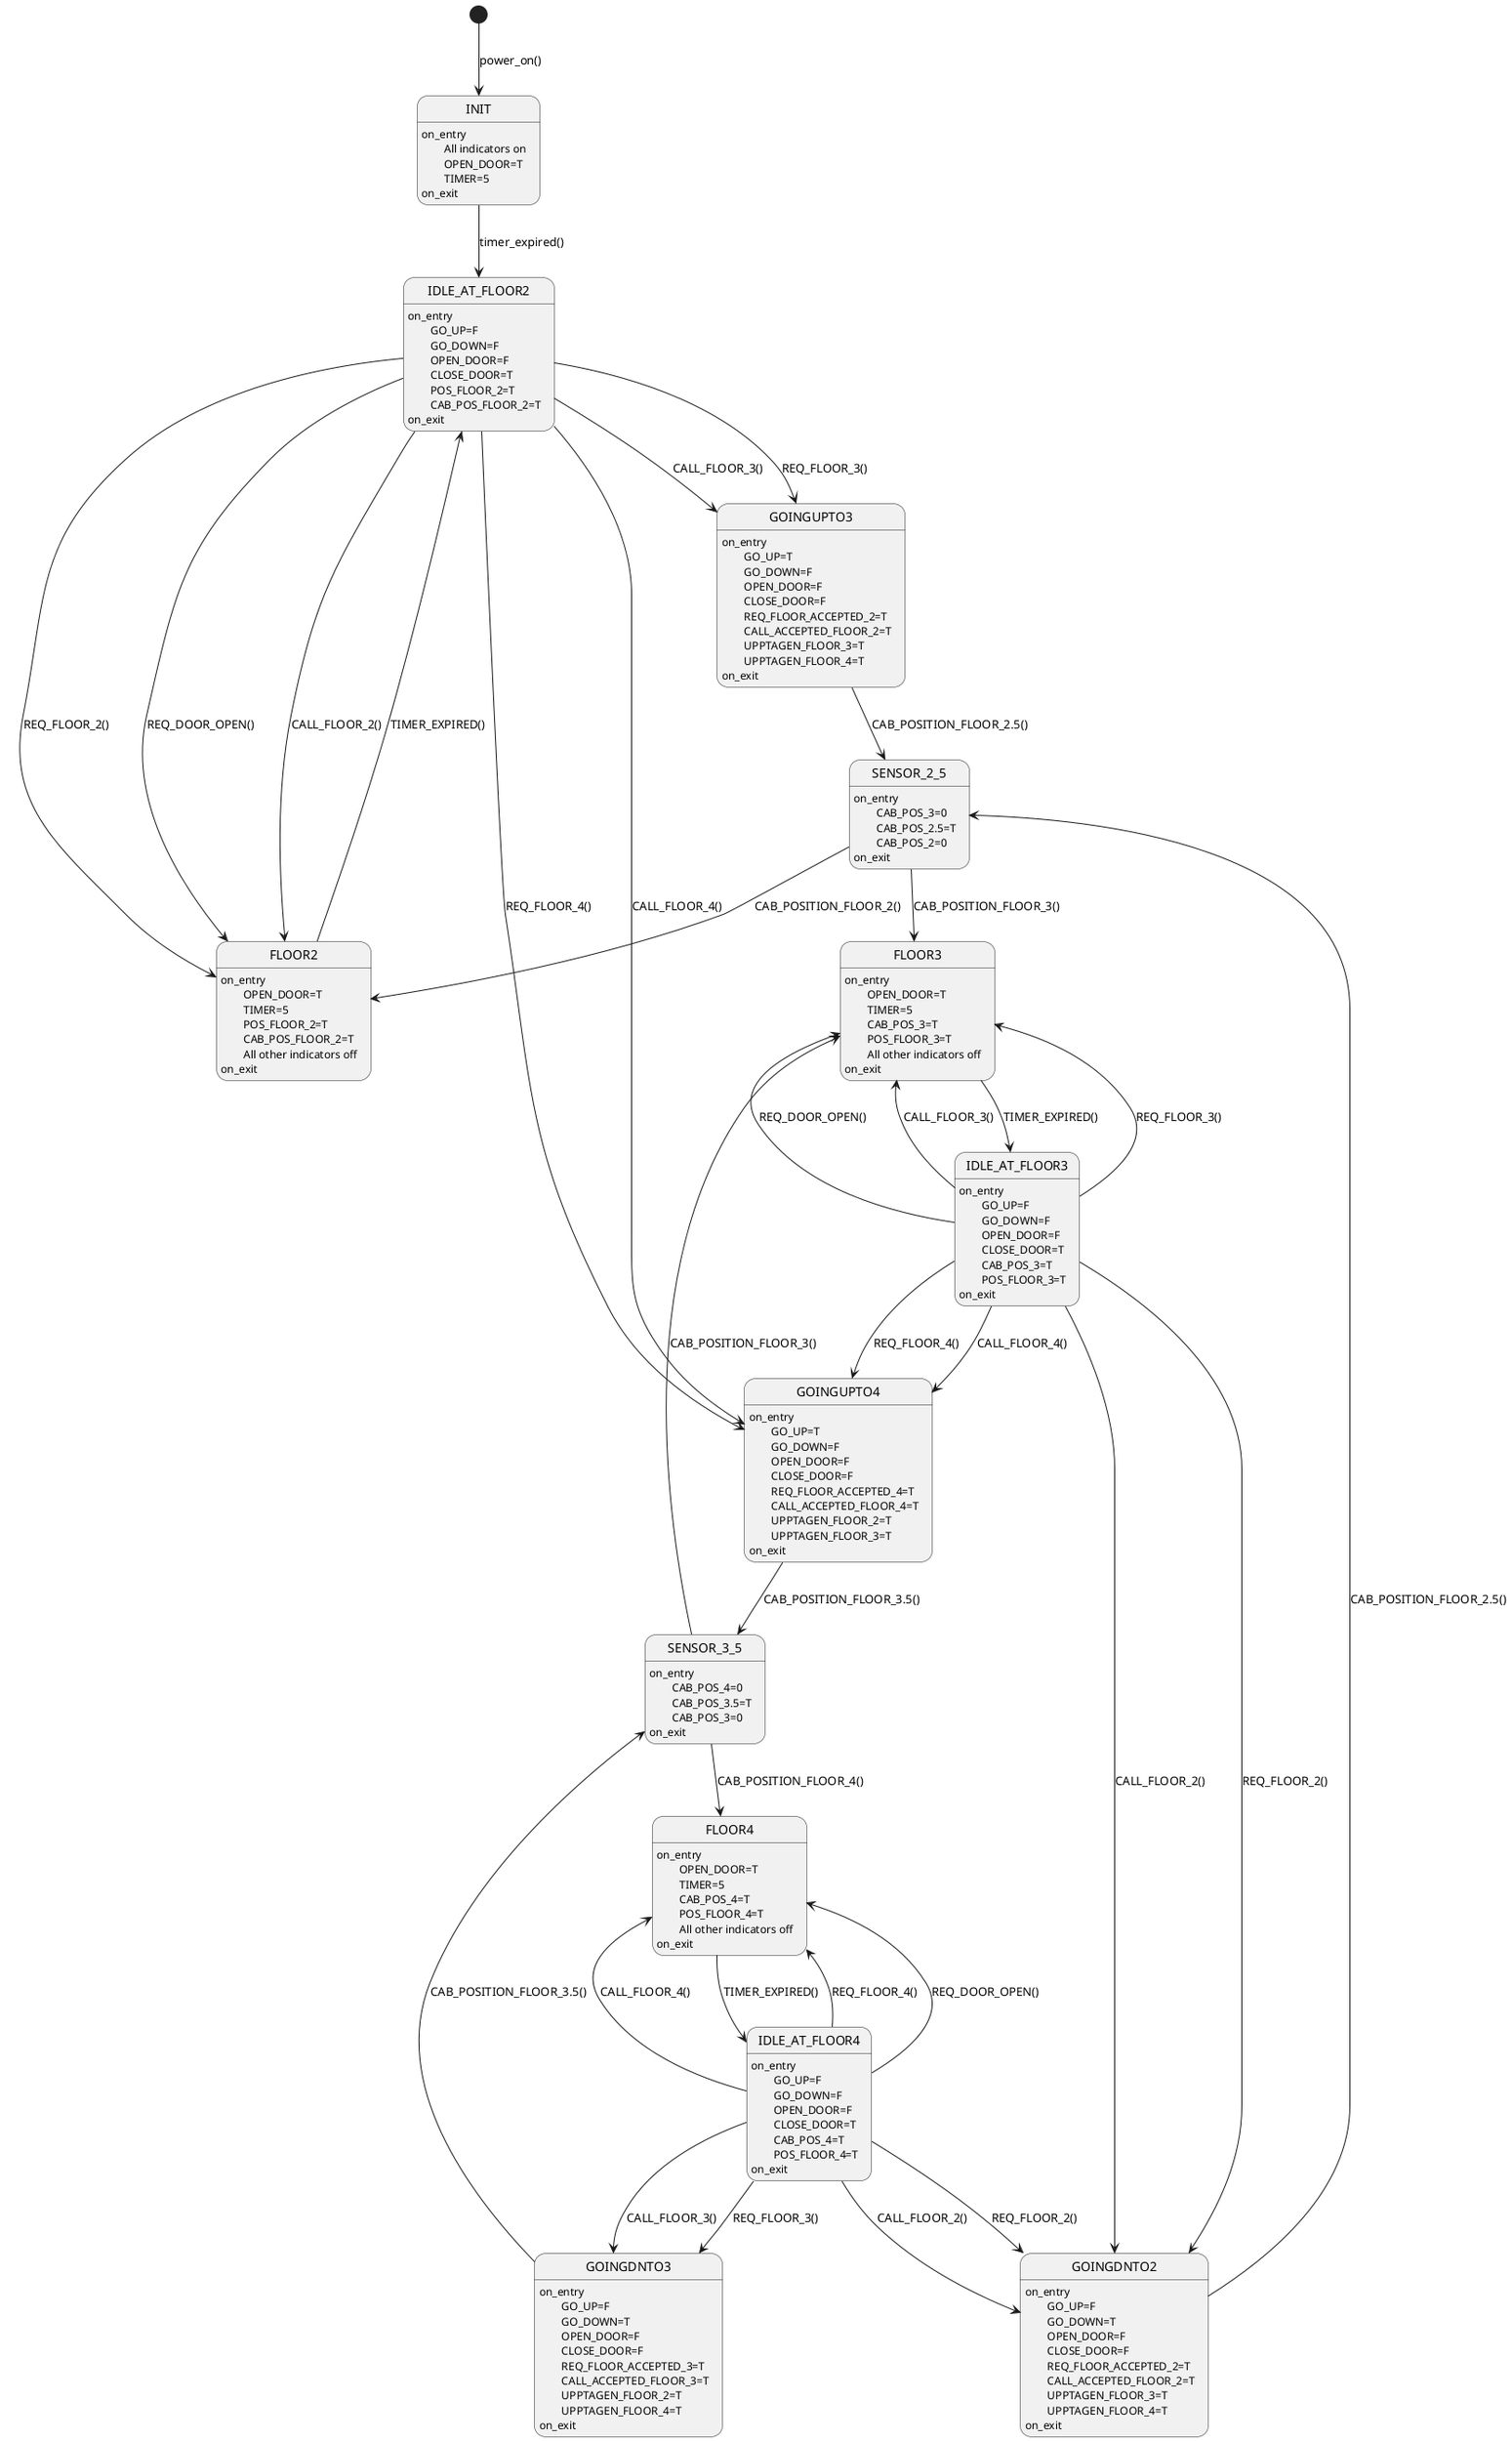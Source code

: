@startuml
[*] --> INIT : power_on()
INIT : on_entry
INIT : \tAll indicators on
INIT : \tOPEN_DOOR=T
INIT : \tTIMER=5
INIT: on_exit
INIT --> IDLE_AT_FLOOR2 : timer_expired()


IDLE_AT_FLOOR2 : on_entry
IDLE_AT_FLOOR2 : \tGO_UP=F
IDLE_AT_FLOOR2 : \tGO_DOWN=F
IDLE_AT_FLOOR2 : \tOPEN_DOOR=F
IDLE_AT_FLOOR2 : \tCLOSE_DOOR=T
IDLE_AT_FLOOR2 : \tPOS_FLOOR_2=T
IDLE_AT_FLOOR2 : \tCAB_POS_FLOOR_2=T
IDLE_AT_FLOOR2 : on_exit
IDLE_AT_FLOOR2 --> FLOOR2 : REQ_FLOOR_2()
IDLE_AT_FLOOR2 --> FLOOR2 : REQ_DOOR_OPEN()
IDLE_AT_FLOOR2 --> FLOOR2 : CALL_FLOOR_2()
IDLE_AT_FLOOR2 --> GOINGUPTO3 : CALL_FLOOR_3()
IDLE_AT_FLOOR2 --> GOINGUPTO4 : CALL_FLOOR_4()
IDLE_AT_FLOOR2 --> GOINGUPTO3 : REQ_FLOOR_3()
IDLE_AT_FLOOR2 --> GOINGUPTO4 : REQ_FLOOR_4()

FLOOR2 : on_entry
FLOOR2 : \tOPEN_DOOR=T
FLOOR2 : \tTIMER=5
FLOOR2 : \tPOS_FLOOR_2=T
FLOOR2 : \tCAB_POS_FLOOR_2=T
FLOOR2 : \tAll other indicators off
FLOOR2 : on_exit
FLOOR2 --> IDLE_AT_FLOOR2 : TIMER_EXPIRED()

SENSOR_2_5 : on_entry
SENSOR_2_5 : \tCAB_POS_3=0
SENSOR_2_5 : \tCAB_POS_2.5=T
SENSOR_2_5 : \tCAB_POS_2=0
SENSOR_2_5 : on_exit
SENSOR_2_5 --> FLOOR3 : CAB_POSITION_FLOOR_3()
SENSOR_2_5 --> FLOOR2 : CAB_POSITION_FLOOR_2()

SENSOR_3_5 : on_entry
SENSOR_3_5 : \tCAB_POS_4=0
SENSOR_3_5 : \tCAB_POS_3.5=T
SENSOR_3_5 : \tCAB_POS_3=0
SENSOR_3_5 : on_exit
SENSOR_3_5 --> FLOOR4 : CAB_POSITION_FLOOR_4()
SENSOR_3_5 --> FLOOR3 : CAB_POSITION_FLOOR_3()


IDLE_AT_FLOOR3 : on_entry
IDLE_AT_FLOOR3 : \tGO_UP=F
IDLE_AT_FLOOR3 : \tGO_DOWN=F
IDLE_AT_FLOOR3 : \tOPEN_DOOR=F
IDLE_AT_FLOOR3 : \tCLOSE_DOOR=T
IDLE_AT_FLOOR3 : \tCAB_POS_3=T
IDLE_AT_FLOOR3 : \tPOS_FLOOR_3=T
IDLE_AT_FLOOR3 : on_exit
IDLE_AT_FLOOR3 --> FLOOR3 : REQ_FLOOR_3()
IDLE_AT_FLOOR3 --> FLOOR3 : REQ_DOOR_OPEN()
IDLE_AT_FLOOR3 --> FLOOR3 : CALL_FLOOR_3()
IDLE_AT_FLOOR3 --> GOINGUPTO4 : CALL_FLOOR_4()
IDLE_AT_FLOOR3 --> GOINGDNTO2 : CALL_FLOOR_2()
IDLE_AT_FLOOR3 --> GOINGUPTO4 : REQ_FLOOR_4()
IDLE_AT_FLOOR3 --> GOINGDNTO2 : REQ_FLOOR_2()

FLOOR3 : on_entry
FLOOR3 : \tOPEN_DOOR=T
FLOOR3 : \tTIMER=5
FLOOR3 : \tCAB_POS_3=T
FLOOR3 : \tPOS_FLOOR_3=T
FLOOR3 : \tAll other indicators off
FLOOR3 : on_exit
FLOOR3 --> IDLE_AT_FLOOR3 : TIMER_EXPIRED()


IDLE_AT_FLOOR4 : on_entry
IDLE_AT_FLOOR4 : \tGO_UP=F
IDLE_AT_FLOOR4 : \tGO_DOWN=F
IDLE_AT_FLOOR4 : \tOPEN_DOOR=F
IDLE_AT_FLOOR4 : \tCLOSE_DOOR=T
IDLE_AT_FLOOR4 : \tCAB_POS_4=T
IDLE_AT_FLOOR4 : \tPOS_FLOOR_4=T
IDLE_AT_FLOOR4 : on_exit
IDLE_AT_FLOOR4 --> FLOOR4 : REQ_FLOOR_4()
IDLE_AT_FLOOR4 --> FLOOR4 : REQ_DOOR_OPEN()
IDLE_AT_FLOOR4 --> FLOOR4 : CALL_FLOOR_4()
IDLE_AT_FLOOR4 --> GOINGDNTO2 : CALL_FLOOR_2()
IDLE_AT_FLOOR4 --> GOINGDNTO3 : CALL_FLOOR_3()
IDLE_AT_FLOOR4 --> GOINGDNTO2 : REQ_FLOOR_2()
IDLE_AT_FLOOR4 --> GOINGDNTO3 : REQ_FLOOR_3()

FLOOR4 : on_entry
FLOOR4 : \tOPEN_DOOR=T
FLOOR4 : \tTIMER=5
FLOOR4 : \tCAB_POS_4=T
FLOOR4 : \tPOS_FLOOR_4=T
FLOOR4 : \tAll other indicators off
FLOOR4 : on_exit
FLOOR4 --> IDLE_AT_FLOOR4 : TIMER_EXPIRED()


GOINGUPTO3 : on_entry
GOINGUPTO3 :\tGO_UP=T
GOINGUPTO3 :\tGO_DOWN=F
GOINGUPTO3 :\tOPEN_DOOR=F
GOINGUPTO3 :\tCLOSE_DOOR=F
GOINGUPTO3 :\tREQ_FLOOR_ACCEPTED_2=T
GOINGUPTO3 :\tCALL_ACCEPTED_FLOOR_2=T
GOINGUPTO3 :\tUPPTAGEN_FLOOR_3=T
GOINGUPTO3 :\tUPPTAGEN_FLOOR_4=T
GOINGUPTO3 : on_exit
GOINGUPTO3 --> SENSOR_2_5 : CAB_POSITION_FLOOR_2.5()

GOINGUPTO4 : on_entry
GOINGUPTO4 :\tGO_UP=T
GOINGUPTO4 :\tGO_DOWN=F
GOINGUPTO4 :\tOPEN_DOOR=F
GOINGUPTO4 :\tCLOSE_DOOR=F
GOINGUPTO4 :\tREQ_FLOOR_ACCEPTED_4=T
GOINGUPTO4 :\tCALL_ACCEPTED_FLOOR_4=T
GOINGUPTO4 :\tUPPTAGEN_FLOOR_2=T
GOINGUPTO4 :\tUPPTAGEN_FLOOR_3=T
GOINGUPTO4 : on_exit
GOINGUPTO4 --> SENSOR_3_5 : CAB_POSITION_FLOOR_3.5()

GOINGDNTO3 : on_entry
GOINGDNTO3 :\tGO_UP=F
GOINGDNTO3 :\tGO_DOWN=T
GOINGDNTO3 :\tOPEN_DOOR=F
GOINGDNTO3 :\tCLOSE_DOOR=F
GOINGDNTO3 :\tREQ_FLOOR_ACCEPTED_3=T
GOINGDNTO3 :\tCALL_ACCEPTED_FLOOR_3=T
GOINGDNTO3 :\tUPPTAGEN_FLOOR_2=T
GOINGDNTO3 :\tUPPTAGEN_FLOOR_4=T
GOINGDNTO3 : on_exit
GOINGDNTO3 --> SENSOR_3_5 : CAB_POSITION_FLOOR_3.5()

GOINGDNTO2 : on_entry
GOINGDNTO2 :\tGO_UP=F
GOINGDNTO2 :\tGO_DOWN=T
GOINGDNTO2 :\tOPEN_DOOR=F
GOINGDNTO2 :\tCLOSE_DOOR=F
GOINGDNTO2 :\tREQ_FLOOR_ACCEPTED_2=T
GOINGDNTO2 :\tCALL_ACCEPTED_FLOOR_2=T
GOINGDNTO2 :\tUPPTAGEN_FLOOR_3=T
GOINGDNTO2 :\tUPPTAGEN_FLOOR_4=T
GOINGDNTO2 : on_exit
GOINGDNTO2 --> SENSOR_2_5 : CAB_POSITION_FLOOR_2.5()


@enduml

